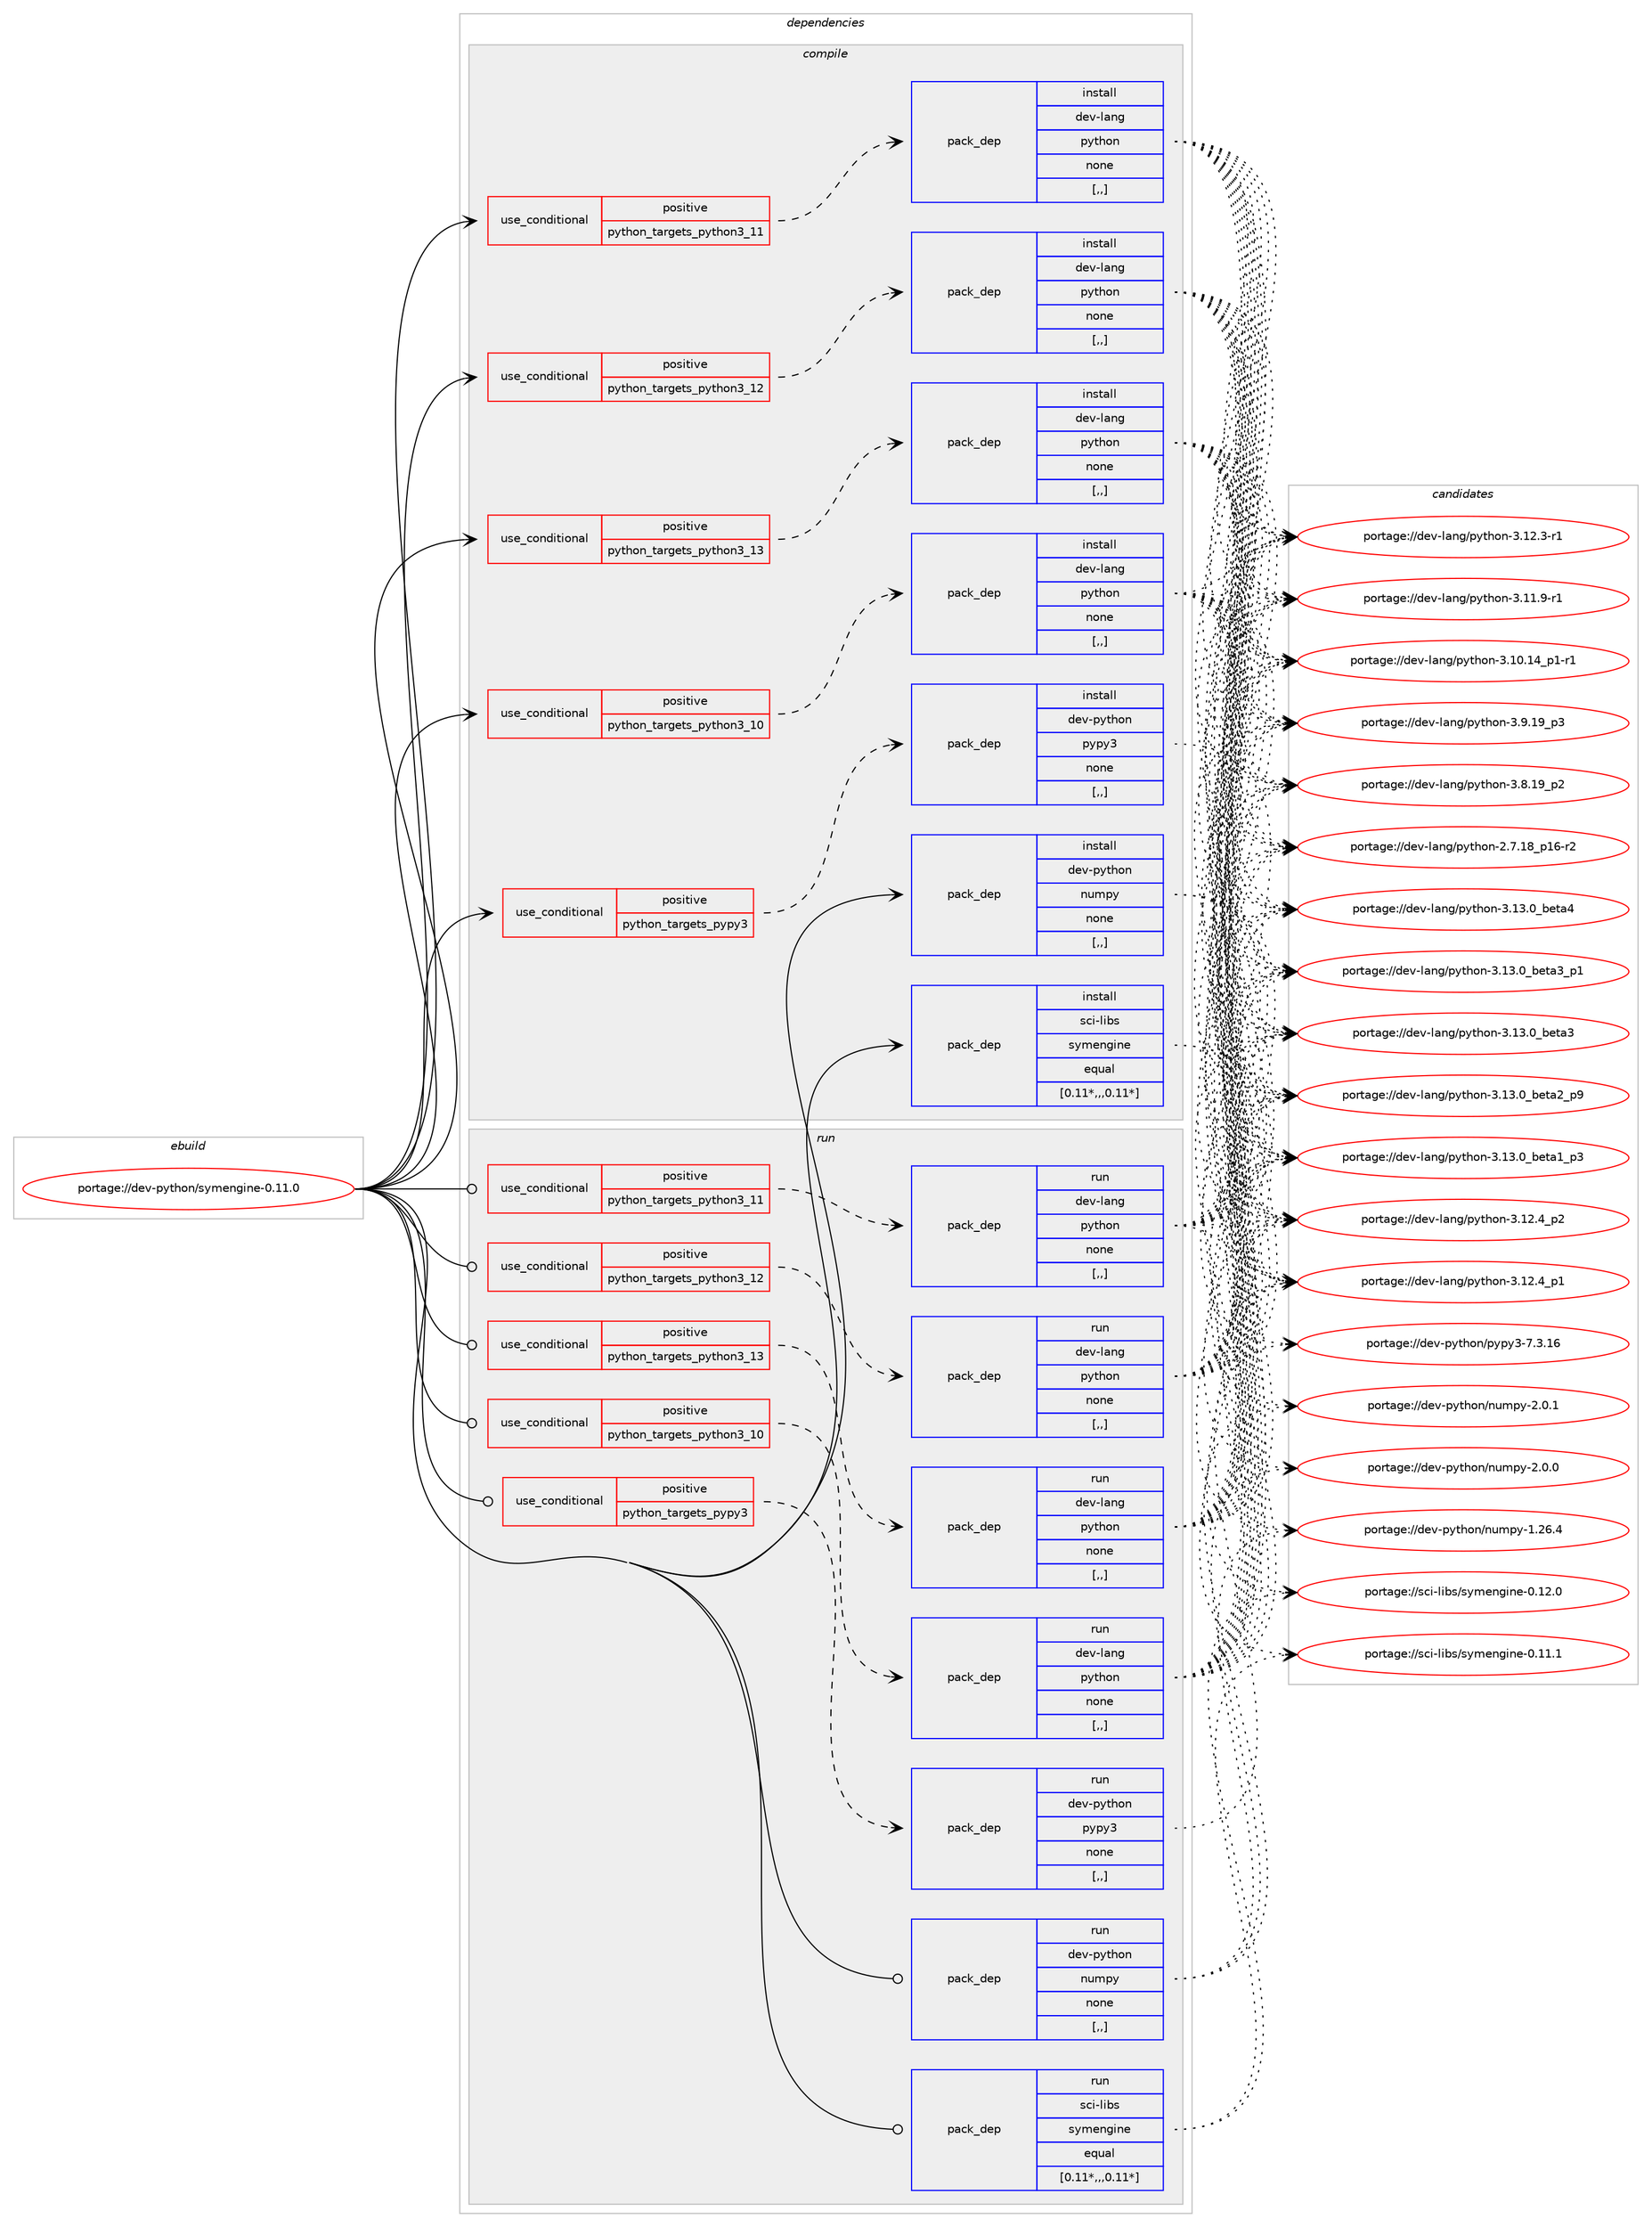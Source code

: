 digraph prolog {

# *************
# Graph options
# *************

newrank=true;
concentrate=true;
compound=true;
graph [rankdir=LR,fontname=Helvetica,fontsize=10,ranksep=1.5];#, ranksep=2.5, nodesep=0.2];
edge  [arrowhead=vee];
node  [fontname=Helvetica,fontsize=10];

# **********
# The ebuild
# **********

subgraph cluster_leftcol {
color=gray;
label=<<i>ebuild</i>>;
id [label="portage://dev-python/symengine-0.11.0", color=red, width=4, href="../dev-python/symengine-0.11.0.svg"];
}

# ****************
# The dependencies
# ****************

subgraph cluster_midcol {
color=gray;
label=<<i>dependencies</i>>;
subgraph cluster_compile {
fillcolor="#eeeeee";
style=filled;
label=<<i>compile</i>>;
subgraph cond40311 {
dependency165353 [label=<<TABLE BORDER="0" CELLBORDER="1" CELLSPACING="0" CELLPADDING="4"><TR><TD ROWSPAN="3" CELLPADDING="10">use_conditional</TD></TR><TR><TD>positive</TD></TR><TR><TD>python_targets_pypy3</TD></TR></TABLE>>, shape=none, color=red];
subgraph pack123770 {
dependency165354 [label=<<TABLE BORDER="0" CELLBORDER="1" CELLSPACING="0" CELLPADDING="4" WIDTH="220"><TR><TD ROWSPAN="6" CELLPADDING="30">pack_dep</TD></TR><TR><TD WIDTH="110">install</TD></TR><TR><TD>dev-python</TD></TR><TR><TD>pypy3</TD></TR><TR><TD>none</TD></TR><TR><TD>[,,]</TD></TR></TABLE>>, shape=none, color=blue];
}
dependency165353:e -> dependency165354:w [weight=20,style="dashed",arrowhead="vee"];
}
id:e -> dependency165353:w [weight=20,style="solid",arrowhead="vee"];
subgraph cond40312 {
dependency165355 [label=<<TABLE BORDER="0" CELLBORDER="1" CELLSPACING="0" CELLPADDING="4"><TR><TD ROWSPAN="3" CELLPADDING="10">use_conditional</TD></TR><TR><TD>positive</TD></TR><TR><TD>python_targets_python3_10</TD></TR></TABLE>>, shape=none, color=red];
subgraph pack123771 {
dependency165356 [label=<<TABLE BORDER="0" CELLBORDER="1" CELLSPACING="0" CELLPADDING="4" WIDTH="220"><TR><TD ROWSPAN="6" CELLPADDING="30">pack_dep</TD></TR><TR><TD WIDTH="110">install</TD></TR><TR><TD>dev-lang</TD></TR><TR><TD>python</TD></TR><TR><TD>none</TD></TR><TR><TD>[,,]</TD></TR></TABLE>>, shape=none, color=blue];
}
dependency165355:e -> dependency165356:w [weight=20,style="dashed",arrowhead="vee"];
}
id:e -> dependency165355:w [weight=20,style="solid",arrowhead="vee"];
subgraph cond40313 {
dependency165357 [label=<<TABLE BORDER="0" CELLBORDER="1" CELLSPACING="0" CELLPADDING="4"><TR><TD ROWSPAN="3" CELLPADDING="10">use_conditional</TD></TR><TR><TD>positive</TD></TR><TR><TD>python_targets_python3_11</TD></TR></TABLE>>, shape=none, color=red];
subgraph pack123772 {
dependency165358 [label=<<TABLE BORDER="0" CELLBORDER="1" CELLSPACING="0" CELLPADDING="4" WIDTH="220"><TR><TD ROWSPAN="6" CELLPADDING="30">pack_dep</TD></TR><TR><TD WIDTH="110">install</TD></TR><TR><TD>dev-lang</TD></TR><TR><TD>python</TD></TR><TR><TD>none</TD></TR><TR><TD>[,,]</TD></TR></TABLE>>, shape=none, color=blue];
}
dependency165357:e -> dependency165358:w [weight=20,style="dashed",arrowhead="vee"];
}
id:e -> dependency165357:w [weight=20,style="solid",arrowhead="vee"];
subgraph cond40314 {
dependency165359 [label=<<TABLE BORDER="0" CELLBORDER="1" CELLSPACING="0" CELLPADDING="4"><TR><TD ROWSPAN="3" CELLPADDING="10">use_conditional</TD></TR><TR><TD>positive</TD></TR><TR><TD>python_targets_python3_12</TD></TR></TABLE>>, shape=none, color=red];
subgraph pack123773 {
dependency165360 [label=<<TABLE BORDER="0" CELLBORDER="1" CELLSPACING="0" CELLPADDING="4" WIDTH="220"><TR><TD ROWSPAN="6" CELLPADDING="30">pack_dep</TD></TR><TR><TD WIDTH="110">install</TD></TR><TR><TD>dev-lang</TD></TR><TR><TD>python</TD></TR><TR><TD>none</TD></TR><TR><TD>[,,]</TD></TR></TABLE>>, shape=none, color=blue];
}
dependency165359:e -> dependency165360:w [weight=20,style="dashed",arrowhead="vee"];
}
id:e -> dependency165359:w [weight=20,style="solid",arrowhead="vee"];
subgraph cond40315 {
dependency165361 [label=<<TABLE BORDER="0" CELLBORDER="1" CELLSPACING="0" CELLPADDING="4"><TR><TD ROWSPAN="3" CELLPADDING="10">use_conditional</TD></TR><TR><TD>positive</TD></TR><TR><TD>python_targets_python3_13</TD></TR></TABLE>>, shape=none, color=red];
subgraph pack123774 {
dependency165362 [label=<<TABLE BORDER="0" CELLBORDER="1" CELLSPACING="0" CELLPADDING="4" WIDTH="220"><TR><TD ROWSPAN="6" CELLPADDING="30">pack_dep</TD></TR><TR><TD WIDTH="110">install</TD></TR><TR><TD>dev-lang</TD></TR><TR><TD>python</TD></TR><TR><TD>none</TD></TR><TR><TD>[,,]</TD></TR></TABLE>>, shape=none, color=blue];
}
dependency165361:e -> dependency165362:w [weight=20,style="dashed",arrowhead="vee"];
}
id:e -> dependency165361:w [weight=20,style="solid",arrowhead="vee"];
subgraph pack123775 {
dependency165363 [label=<<TABLE BORDER="0" CELLBORDER="1" CELLSPACING="0" CELLPADDING="4" WIDTH="220"><TR><TD ROWSPAN="6" CELLPADDING="30">pack_dep</TD></TR><TR><TD WIDTH="110">install</TD></TR><TR><TD>dev-python</TD></TR><TR><TD>numpy</TD></TR><TR><TD>none</TD></TR><TR><TD>[,,]</TD></TR></TABLE>>, shape=none, color=blue];
}
id:e -> dependency165363:w [weight=20,style="solid",arrowhead="vee"];
subgraph pack123776 {
dependency165364 [label=<<TABLE BORDER="0" CELLBORDER="1" CELLSPACING="0" CELLPADDING="4" WIDTH="220"><TR><TD ROWSPAN="6" CELLPADDING="30">pack_dep</TD></TR><TR><TD WIDTH="110">install</TD></TR><TR><TD>sci-libs</TD></TR><TR><TD>symengine</TD></TR><TR><TD>equal</TD></TR><TR><TD>[0.11*,,,0.11*]</TD></TR></TABLE>>, shape=none, color=blue];
}
id:e -> dependency165364:w [weight=20,style="solid",arrowhead="vee"];
}
subgraph cluster_compileandrun {
fillcolor="#eeeeee";
style=filled;
label=<<i>compile and run</i>>;
}
subgraph cluster_run {
fillcolor="#eeeeee";
style=filled;
label=<<i>run</i>>;
subgraph cond40316 {
dependency165365 [label=<<TABLE BORDER="0" CELLBORDER="1" CELLSPACING="0" CELLPADDING="4"><TR><TD ROWSPAN="3" CELLPADDING="10">use_conditional</TD></TR><TR><TD>positive</TD></TR><TR><TD>python_targets_pypy3</TD></TR></TABLE>>, shape=none, color=red];
subgraph pack123777 {
dependency165366 [label=<<TABLE BORDER="0" CELLBORDER="1" CELLSPACING="0" CELLPADDING="4" WIDTH="220"><TR><TD ROWSPAN="6" CELLPADDING="30">pack_dep</TD></TR><TR><TD WIDTH="110">run</TD></TR><TR><TD>dev-python</TD></TR><TR><TD>pypy3</TD></TR><TR><TD>none</TD></TR><TR><TD>[,,]</TD></TR></TABLE>>, shape=none, color=blue];
}
dependency165365:e -> dependency165366:w [weight=20,style="dashed",arrowhead="vee"];
}
id:e -> dependency165365:w [weight=20,style="solid",arrowhead="odot"];
subgraph cond40317 {
dependency165367 [label=<<TABLE BORDER="0" CELLBORDER="1" CELLSPACING="0" CELLPADDING="4"><TR><TD ROWSPAN="3" CELLPADDING="10">use_conditional</TD></TR><TR><TD>positive</TD></TR><TR><TD>python_targets_python3_10</TD></TR></TABLE>>, shape=none, color=red];
subgraph pack123778 {
dependency165368 [label=<<TABLE BORDER="0" CELLBORDER="1" CELLSPACING="0" CELLPADDING="4" WIDTH="220"><TR><TD ROWSPAN="6" CELLPADDING="30">pack_dep</TD></TR><TR><TD WIDTH="110">run</TD></TR><TR><TD>dev-lang</TD></TR><TR><TD>python</TD></TR><TR><TD>none</TD></TR><TR><TD>[,,]</TD></TR></TABLE>>, shape=none, color=blue];
}
dependency165367:e -> dependency165368:w [weight=20,style="dashed",arrowhead="vee"];
}
id:e -> dependency165367:w [weight=20,style="solid",arrowhead="odot"];
subgraph cond40318 {
dependency165369 [label=<<TABLE BORDER="0" CELLBORDER="1" CELLSPACING="0" CELLPADDING="4"><TR><TD ROWSPAN="3" CELLPADDING="10">use_conditional</TD></TR><TR><TD>positive</TD></TR><TR><TD>python_targets_python3_11</TD></TR></TABLE>>, shape=none, color=red];
subgraph pack123779 {
dependency165370 [label=<<TABLE BORDER="0" CELLBORDER="1" CELLSPACING="0" CELLPADDING="4" WIDTH="220"><TR><TD ROWSPAN="6" CELLPADDING="30">pack_dep</TD></TR><TR><TD WIDTH="110">run</TD></TR><TR><TD>dev-lang</TD></TR><TR><TD>python</TD></TR><TR><TD>none</TD></TR><TR><TD>[,,]</TD></TR></TABLE>>, shape=none, color=blue];
}
dependency165369:e -> dependency165370:w [weight=20,style="dashed",arrowhead="vee"];
}
id:e -> dependency165369:w [weight=20,style="solid",arrowhead="odot"];
subgraph cond40319 {
dependency165371 [label=<<TABLE BORDER="0" CELLBORDER="1" CELLSPACING="0" CELLPADDING="4"><TR><TD ROWSPAN="3" CELLPADDING="10">use_conditional</TD></TR><TR><TD>positive</TD></TR><TR><TD>python_targets_python3_12</TD></TR></TABLE>>, shape=none, color=red];
subgraph pack123780 {
dependency165372 [label=<<TABLE BORDER="0" CELLBORDER="1" CELLSPACING="0" CELLPADDING="4" WIDTH="220"><TR><TD ROWSPAN="6" CELLPADDING="30">pack_dep</TD></TR><TR><TD WIDTH="110">run</TD></TR><TR><TD>dev-lang</TD></TR><TR><TD>python</TD></TR><TR><TD>none</TD></TR><TR><TD>[,,]</TD></TR></TABLE>>, shape=none, color=blue];
}
dependency165371:e -> dependency165372:w [weight=20,style="dashed",arrowhead="vee"];
}
id:e -> dependency165371:w [weight=20,style="solid",arrowhead="odot"];
subgraph cond40320 {
dependency165373 [label=<<TABLE BORDER="0" CELLBORDER="1" CELLSPACING="0" CELLPADDING="4"><TR><TD ROWSPAN="3" CELLPADDING="10">use_conditional</TD></TR><TR><TD>positive</TD></TR><TR><TD>python_targets_python3_13</TD></TR></TABLE>>, shape=none, color=red];
subgraph pack123781 {
dependency165374 [label=<<TABLE BORDER="0" CELLBORDER="1" CELLSPACING="0" CELLPADDING="4" WIDTH="220"><TR><TD ROWSPAN="6" CELLPADDING="30">pack_dep</TD></TR><TR><TD WIDTH="110">run</TD></TR><TR><TD>dev-lang</TD></TR><TR><TD>python</TD></TR><TR><TD>none</TD></TR><TR><TD>[,,]</TD></TR></TABLE>>, shape=none, color=blue];
}
dependency165373:e -> dependency165374:w [weight=20,style="dashed",arrowhead="vee"];
}
id:e -> dependency165373:w [weight=20,style="solid",arrowhead="odot"];
subgraph pack123782 {
dependency165375 [label=<<TABLE BORDER="0" CELLBORDER="1" CELLSPACING="0" CELLPADDING="4" WIDTH="220"><TR><TD ROWSPAN="6" CELLPADDING="30">pack_dep</TD></TR><TR><TD WIDTH="110">run</TD></TR><TR><TD>dev-python</TD></TR><TR><TD>numpy</TD></TR><TR><TD>none</TD></TR><TR><TD>[,,]</TD></TR></TABLE>>, shape=none, color=blue];
}
id:e -> dependency165375:w [weight=20,style="solid",arrowhead="odot"];
subgraph pack123783 {
dependency165376 [label=<<TABLE BORDER="0" CELLBORDER="1" CELLSPACING="0" CELLPADDING="4" WIDTH="220"><TR><TD ROWSPAN="6" CELLPADDING="30">pack_dep</TD></TR><TR><TD WIDTH="110">run</TD></TR><TR><TD>sci-libs</TD></TR><TR><TD>symengine</TD></TR><TR><TD>equal</TD></TR><TR><TD>[0.11*,,,0.11*]</TD></TR></TABLE>>, shape=none, color=blue];
}
id:e -> dependency165376:w [weight=20,style="solid",arrowhead="odot"];
}
}

# **************
# The candidates
# **************

subgraph cluster_choices {
rank=same;
color=gray;
label=<<i>candidates</i>>;

subgraph choice123770 {
color=black;
nodesep=1;
choice10010111845112121116104111110471121211121215145554651464954 [label="portage://dev-python/pypy3-7.3.16", color=red, width=4,href="../dev-python/pypy3-7.3.16.svg"];
dependency165354:e -> choice10010111845112121116104111110471121211121215145554651464954:w [style=dotted,weight="100"];
}
subgraph choice123771 {
color=black;
nodesep=1;
choice1001011184510897110103471121211161041111104551464951464895981011169752 [label="portage://dev-lang/python-3.13.0_beta4", color=red, width=4,href="../dev-lang/python-3.13.0_beta4.svg"];
choice10010111845108971101034711212111610411111045514649514648959810111697519511249 [label="portage://dev-lang/python-3.13.0_beta3_p1", color=red, width=4,href="../dev-lang/python-3.13.0_beta3_p1.svg"];
choice1001011184510897110103471121211161041111104551464951464895981011169751 [label="portage://dev-lang/python-3.13.0_beta3", color=red, width=4,href="../dev-lang/python-3.13.0_beta3.svg"];
choice10010111845108971101034711212111610411111045514649514648959810111697509511257 [label="portage://dev-lang/python-3.13.0_beta2_p9", color=red, width=4,href="../dev-lang/python-3.13.0_beta2_p9.svg"];
choice10010111845108971101034711212111610411111045514649514648959810111697499511251 [label="portage://dev-lang/python-3.13.0_beta1_p3", color=red, width=4,href="../dev-lang/python-3.13.0_beta1_p3.svg"];
choice100101118451089711010347112121116104111110455146495046529511250 [label="portage://dev-lang/python-3.12.4_p2", color=red, width=4,href="../dev-lang/python-3.12.4_p2.svg"];
choice100101118451089711010347112121116104111110455146495046529511249 [label="portage://dev-lang/python-3.12.4_p1", color=red, width=4,href="../dev-lang/python-3.12.4_p1.svg"];
choice100101118451089711010347112121116104111110455146495046514511449 [label="portage://dev-lang/python-3.12.3-r1", color=red, width=4,href="../dev-lang/python-3.12.3-r1.svg"];
choice100101118451089711010347112121116104111110455146494946574511449 [label="portage://dev-lang/python-3.11.9-r1", color=red, width=4,href="../dev-lang/python-3.11.9-r1.svg"];
choice100101118451089711010347112121116104111110455146494846495295112494511449 [label="portage://dev-lang/python-3.10.14_p1-r1", color=red, width=4,href="../dev-lang/python-3.10.14_p1-r1.svg"];
choice100101118451089711010347112121116104111110455146574649579511251 [label="portage://dev-lang/python-3.9.19_p3", color=red, width=4,href="../dev-lang/python-3.9.19_p3.svg"];
choice100101118451089711010347112121116104111110455146564649579511250 [label="portage://dev-lang/python-3.8.19_p2", color=red, width=4,href="../dev-lang/python-3.8.19_p2.svg"];
choice100101118451089711010347112121116104111110455046554649569511249544511450 [label="portage://dev-lang/python-2.7.18_p16-r2", color=red, width=4,href="../dev-lang/python-2.7.18_p16-r2.svg"];
dependency165356:e -> choice1001011184510897110103471121211161041111104551464951464895981011169752:w [style=dotted,weight="100"];
dependency165356:e -> choice10010111845108971101034711212111610411111045514649514648959810111697519511249:w [style=dotted,weight="100"];
dependency165356:e -> choice1001011184510897110103471121211161041111104551464951464895981011169751:w [style=dotted,weight="100"];
dependency165356:e -> choice10010111845108971101034711212111610411111045514649514648959810111697509511257:w [style=dotted,weight="100"];
dependency165356:e -> choice10010111845108971101034711212111610411111045514649514648959810111697499511251:w [style=dotted,weight="100"];
dependency165356:e -> choice100101118451089711010347112121116104111110455146495046529511250:w [style=dotted,weight="100"];
dependency165356:e -> choice100101118451089711010347112121116104111110455146495046529511249:w [style=dotted,weight="100"];
dependency165356:e -> choice100101118451089711010347112121116104111110455146495046514511449:w [style=dotted,weight="100"];
dependency165356:e -> choice100101118451089711010347112121116104111110455146494946574511449:w [style=dotted,weight="100"];
dependency165356:e -> choice100101118451089711010347112121116104111110455146494846495295112494511449:w [style=dotted,weight="100"];
dependency165356:e -> choice100101118451089711010347112121116104111110455146574649579511251:w [style=dotted,weight="100"];
dependency165356:e -> choice100101118451089711010347112121116104111110455146564649579511250:w [style=dotted,weight="100"];
dependency165356:e -> choice100101118451089711010347112121116104111110455046554649569511249544511450:w [style=dotted,weight="100"];
}
subgraph choice123772 {
color=black;
nodesep=1;
choice1001011184510897110103471121211161041111104551464951464895981011169752 [label="portage://dev-lang/python-3.13.0_beta4", color=red, width=4,href="../dev-lang/python-3.13.0_beta4.svg"];
choice10010111845108971101034711212111610411111045514649514648959810111697519511249 [label="portage://dev-lang/python-3.13.0_beta3_p1", color=red, width=4,href="../dev-lang/python-3.13.0_beta3_p1.svg"];
choice1001011184510897110103471121211161041111104551464951464895981011169751 [label="portage://dev-lang/python-3.13.0_beta3", color=red, width=4,href="../dev-lang/python-3.13.0_beta3.svg"];
choice10010111845108971101034711212111610411111045514649514648959810111697509511257 [label="portage://dev-lang/python-3.13.0_beta2_p9", color=red, width=4,href="../dev-lang/python-3.13.0_beta2_p9.svg"];
choice10010111845108971101034711212111610411111045514649514648959810111697499511251 [label="portage://dev-lang/python-3.13.0_beta1_p3", color=red, width=4,href="../dev-lang/python-3.13.0_beta1_p3.svg"];
choice100101118451089711010347112121116104111110455146495046529511250 [label="portage://dev-lang/python-3.12.4_p2", color=red, width=4,href="../dev-lang/python-3.12.4_p2.svg"];
choice100101118451089711010347112121116104111110455146495046529511249 [label="portage://dev-lang/python-3.12.4_p1", color=red, width=4,href="../dev-lang/python-3.12.4_p1.svg"];
choice100101118451089711010347112121116104111110455146495046514511449 [label="portage://dev-lang/python-3.12.3-r1", color=red, width=4,href="../dev-lang/python-3.12.3-r1.svg"];
choice100101118451089711010347112121116104111110455146494946574511449 [label="portage://dev-lang/python-3.11.9-r1", color=red, width=4,href="../dev-lang/python-3.11.9-r1.svg"];
choice100101118451089711010347112121116104111110455146494846495295112494511449 [label="portage://dev-lang/python-3.10.14_p1-r1", color=red, width=4,href="../dev-lang/python-3.10.14_p1-r1.svg"];
choice100101118451089711010347112121116104111110455146574649579511251 [label="portage://dev-lang/python-3.9.19_p3", color=red, width=4,href="../dev-lang/python-3.9.19_p3.svg"];
choice100101118451089711010347112121116104111110455146564649579511250 [label="portage://dev-lang/python-3.8.19_p2", color=red, width=4,href="../dev-lang/python-3.8.19_p2.svg"];
choice100101118451089711010347112121116104111110455046554649569511249544511450 [label="portage://dev-lang/python-2.7.18_p16-r2", color=red, width=4,href="../dev-lang/python-2.7.18_p16-r2.svg"];
dependency165358:e -> choice1001011184510897110103471121211161041111104551464951464895981011169752:w [style=dotted,weight="100"];
dependency165358:e -> choice10010111845108971101034711212111610411111045514649514648959810111697519511249:w [style=dotted,weight="100"];
dependency165358:e -> choice1001011184510897110103471121211161041111104551464951464895981011169751:w [style=dotted,weight="100"];
dependency165358:e -> choice10010111845108971101034711212111610411111045514649514648959810111697509511257:w [style=dotted,weight="100"];
dependency165358:e -> choice10010111845108971101034711212111610411111045514649514648959810111697499511251:w [style=dotted,weight="100"];
dependency165358:e -> choice100101118451089711010347112121116104111110455146495046529511250:w [style=dotted,weight="100"];
dependency165358:e -> choice100101118451089711010347112121116104111110455146495046529511249:w [style=dotted,weight="100"];
dependency165358:e -> choice100101118451089711010347112121116104111110455146495046514511449:w [style=dotted,weight="100"];
dependency165358:e -> choice100101118451089711010347112121116104111110455146494946574511449:w [style=dotted,weight="100"];
dependency165358:e -> choice100101118451089711010347112121116104111110455146494846495295112494511449:w [style=dotted,weight="100"];
dependency165358:e -> choice100101118451089711010347112121116104111110455146574649579511251:w [style=dotted,weight="100"];
dependency165358:e -> choice100101118451089711010347112121116104111110455146564649579511250:w [style=dotted,weight="100"];
dependency165358:e -> choice100101118451089711010347112121116104111110455046554649569511249544511450:w [style=dotted,weight="100"];
}
subgraph choice123773 {
color=black;
nodesep=1;
choice1001011184510897110103471121211161041111104551464951464895981011169752 [label="portage://dev-lang/python-3.13.0_beta4", color=red, width=4,href="../dev-lang/python-3.13.0_beta4.svg"];
choice10010111845108971101034711212111610411111045514649514648959810111697519511249 [label="portage://dev-lang/python-3.13.0_beta3_p1", color=red, width=4,href="../dev-lang/python-3.13.0_beta3_p1.svg"];
choice1001011184510897110103471121211161041111104551464951464895981011169751 [label="portage://dev-lang/python-3.13.0_beta3", color=red, width=4,href="../dev-lang/python-3.13.0_beta3.svg"];
choice10010111845108971101034711212111610411111045514649514648959810111697509511257 [label="portage://dev-lang/python-3.13.0_beta2_p9", color=red, width=4,href="../dev-lang/python-3.13.0_beta2_p9.svg"];
choice10010111845108971101034711212111610411111045514649514648959810111697499511251 [label="portage://dev-lang/python-3.13.0_beta1_p3", color=red, width=4,href="../dev-lang/python-3.13.0_beta1_p3.svg"];
choice100101118451089711010347112121116104111110455146495046529511250 [label="portage://dev-lang/python-3.12.4_p2", color=red, width=4,href="../dev-lang/python-3.12.4_p2.svg"];
choice100101118451089711010347112121116104111110455146495046529511249 [label="portage://dev-lang/python-3.12.4_p1", color=red, width=4,href="../dev-lang/python-3.12.4_p1.svg"];
choice100101118451089711010347112121116104111110455146495046514511449 [label="portage://dev-lang/python-3.12.3-r1", color=red, width=4,href="../dev-lang/python-3.12.3-r1.svg"];
choice100101118451089711010347112121116104111110455146494946574511449 [label="portage://dev-lang/python-3.11.9-r1", color=red, width=4,href="../dev-lang/python-3.11.9-r1.svg"];
choice100101118451089711010347112121116104111110455146494846495295112494511449 [label="portage://dev-lang/python-3.10.14_p1-r1", color=red, width=4,href="../dev-lang/python-3.10.14_p1-r1.svg"];
choice100101118451089711010347112121116104111110455146574649579511251 [label="portage://dev-lang/python-3.9.19_p3", color=red, width=4,href="../dev-lang/python-3.9.19_p3.svg"];
choice100101118451089711010347112121116104111110455146564649579511250 [label="portage://dev-lang/python-3.8.19_p2", color=red, width=4,href="../dev-lang/python-3.8.19_p2.svg"];
choice100101118451089711010347112121116104111110455046554649569511249544511450 [label="portage://dev-lang/python-2.7.18_p16-r2", color=red, width=4,href="../dev-lang/python-2.7.18_p16-r2.svg"];
dependency165360:e -> choice1001011184510897110103471121211161041111104551464951464895981011169752:w [style=dotted,weight="100"];
dependency165360:e -> choice10010111845108971101034711212111610411111045514649514648959810111697519511249:w [style=dotted,weight="100"];
dependency165360:e -> choice1001011184510897110103471121211161041111104551464951464895981011169751:w [style=dotted,weight="100"];
dependency165360:e -> choice10010111845108971101034711212111610411111045514649514648959810111697509511257:w [style=dotted,weight="100"];
dependency165360:e -> choice10010111845108971101034711212111610411111045514649514648959810111697499511251:w [style=dotted,weight="100"];
dependency165360:e -> choice100101118451089711010347112121116104111110455146495046529511250:w [style=dotted,weight="100"];
dependency165360:e -> choice100101118451089711010347112121116104111110455146495046529511249:w [style=dotted,weight="100"];
dependency165360:e -> choice100101118451089711010347112121116104111110455146495046514511449:w [style=dotted,weight="100"];
dependency165360:e -> choice100101118451089711010347112121116104111110455146494946574511449:w [style=dotted,weight="100"];
dependency165360:e -> choice100101118451089711010347112121116104111110455146494846495295112494511449:w [style=dotted,weight="100"];
dependency165360:e -> choice100101118451089711010347112121116104111110455146574649579511251:w [style=dotted,weight="100"];
dependency165360:e -> choice100101118451089711010347112121116104111110455146564649579511250:w [style=dotted,weight="100"];
dependency165360:e -> choice100101118451089711010347112121116104111110455046554649569511249544511450:w [style=dotted,weight="100"];
}
subgraph choice123774 {
color=black;
nodesep=1;
choice1001011184510897110103471121211161041111104551464951464895981011169752 [label="portage://dev-lang/python-3.13.0_beta4", color=red, width=4,href="../dev-lang/python-3.13.0_beta4.svg"];
choice10010111845108971101034711212111610411111045514649514648959810111697519511249 [label="portage://dev-lang/python-3.13.0_beta3_p1", color=red, width=4,href="../dev-lang/python-3.13.0_beta3_p1.svg"];
choice1001011184510897110103471121211161041111104551464951464895981011169751 [label="portage://dev-lang/python-3.13.0_beta3", color=red, width=4,href="../dev-lang/python-3.13.0_beta3.svg"];
choice10010111845108971101034711212111610411111045514649514648959810111697509511257 [label="portage://dev-lang/python-3.13.0_beta2_p9", color=red, width=4,href="../dev-lang/python-3.13.0_beta2_p9.svg"];
choice10010111845108971101034711212111610411111045514649514648959810111697499511251 [label="portage://dev-lang/python-3.13.0_beta1_p3", color=red, width=4,href="../dev-lang/python-3.13.0_beta1_p3.svg"];
choice100101118451089711010347112121116104111110455146495046529511250 [label="portage://dev-lang/python-3.12.4_p2", color=red, width=4,href="../dev-lang/python-3.12.4_p2.svg"];
choice100101118451089711010347112121116104111110455146495046529511249 [label="portage://dev-lang/python-3.12.4_p1", color=red, width=4,href="../dev-lang/python-3.12.4_p1.svg"];
choice100101118451089711010347112121116104111110455146495046514511449 [label="portage://dev-lang/python-3.12.3-r1", color=red, width=4,href="../dev-lang/python-3.12.3-r1.svg"];
choice100101118451089711010347112121116104111110455146494946574511449 [label="portage://dev-lang/python-3.11.9-r1", color=red, width=4,href="../dev-lang/python-3.11.9-r1.svg"];
choice100101118451089711010347112121116104111110455146494846495295112494511449 [label="portage://dev-lang/python-3.10.14_p1-r1", color=red, width=4,href="../dev-lang/python-3.10.14_p1-r1.svg"];
choice100101118451089711010347112121116104111110455146574649579511251 [label="portage://dev-lang/python-3.9.19_p3", color=red, width=4,href="../dev-lang/python-3.9.19_p3.svg"];
choice100101118451089711010347112121116104111110455146564649579511250 [label="portage://dev-lang/python-3.8.19_p2", color=red, width=4,href="../dev-lang/python-3.8.19_p2.svg"];
choice100101118451089711010347112121116104111110455046554649569511249544511450 [label="portage://dev-lang/python-2.7.18_p16-r2", color=red, width=4,href="../dev-lang/python-2.7.18_p16-r2.svg"];
dependency165362:e -> choice1001011184510897110103471121211161041111104551464951464895981011169752:w [style=dotted,weight="100"];
dependency165362:e -> choice10010111845108971101034711212111610411111045514649514648959810111697519511249:w [style=dotted,weight="100"];
dependency165362:e -> choice1001011184510897110103471121211161041111104551464951464895981011169751:w [style=dotted,weight="100"];
dependency165362:e -> choice10010111845108971101034711212111610411111045514649514648959810111697509511257:w [style=dotted,weight="100"];
dependency165362:e -> choice10010111845108971101034711212111610411111045514649514648959810111697499511251:w [style=dotted,weight="100"];
dependency165362:e -> choice100101118451089711010347112121116104111110455146495046529511250:w [style=dotted,weight="100"];
dependency165362:e -> choice100101118451089711010347112121116104111110455146495046529511249:w [style=dotted,weight="100"];
dependency165362:e -> choice100101118451089711010347112121116104111110455146495046514511449:w [style=dotted,weight="100"];
dependency165362:e -> choice100101118451089711010347112121116104111110455146494946574511449:w [style=dotted,weight="100"];
dependency165362:e -> choice100101118451089711010347112121116104111110455146494846495295112494511449:w [style=dotted,weight="100"];
dependency165362:e -> choice100101118451089711010347112121116104111110455146574649579511251:w [style=dotted,weight="100"];
dependency165362:e -> choice100101118451089711010347112121116104111110455146564649579511250:w [style=dotted,weight="100"];
dependency165362:e -> choice100101118451089711010347112121116104111110455046554649569511249544511450:w [style=dotted,weight="100"];
}
subgraph choice123775 {
color=black;
nodesep=1;
choice1001011184511212111610411111047110117109112121455046484649 [label="portage://dev-python/numpy-2.0.1", color=red, width=4,href="../dev-python/numpy-2.0.1.svg"];
choice1001011184511212111610411111047110117109112121455046484648 [label="portage://dev-python/numpy-2.0.0", color=red, width=4,href="../dev-python/numpy-2.0.0.svg"];
choice100101118451121211161041111104711011710911212145494650544652 [label="portage://dev-python/numpy-1.26.4", color=red, width=4,href="../dev-python/numpy-1.26.4.svg"];
dependency165363:e -> choice1001011184511212111610411111047110117109112121455046484649:w [style=dotted,weight="100"];
dependency165363:e -> choice1001011184511212111610411111047110117109112121455046484648:w [style=dotted,weight="100"];
dependency165363:e -> choice100101118451121211161041111104711011710911212145494650544652:w [style=dotted,weight="100"];
}
subgraph choice123776 {
color=black;
nodesep=1;
choice1159910545108105981154711512110910111010310511010145484649504648 [label="portage://sci-libs/symengine-0.12.0", color=red, width=4,href="../sci-libs/symengine-0.12.0.svg"];
choice1159910545108105981154711512110910111010310511010145484649494649 [label="portage://sci-libs/symengine-0.11.1", color=red, width=4,href="../sci-libs/symengine-0.11.1.svg"];
dependency165364:e -> choice1159910545108105981154711512110910111010310511010145484649504648:w [style=dotted,weight="100"];
dependency165364:e -> choice1159910545108105981154711512110910111010310511010145484649494649:w [style=dotted,weight="100"];
}
subgraph choice123777 {
color=black;
nodesep=1;
choice10010111845112121116104111110471121211121215145554651464954 [label="portage://dev-python/pypy3-7.3.16", color=red, width=4,href="../dev-python/pypy3-7.3.16.svg"];
dependency165366:e -> choice10010111845112121116104111110471121211121215145554651464954:w [style=dotted,weight="100"];
}
subgraph choice123778 {
color=black;
nodesep=1;
choice1001011184510897110103471121211161041111104551464951464895981011169752 [label="portage://dev-lang/python-3.13.0_beta4", color=red, width=4,href="../dev-lang/python-3.13.0_beta4.svg"];
choice10010111845108971101034711212111610411111045514649514648959810111697519511249 [label="portage://dev-lang/python-3.13.0_beta3_p1", color=red, width=4,href="../dev-lang/python-3.13.0_beta3_p1.svg"];
choice1001011184510897110103471121211161041111104551464951464895981011169751 [label="portage://dev-lang/python-3.13.0_beta3", color=red, width=4,href="../dev-lang/python-3.13.0_beta3.svg"];
choice10010111845108971101034711212111610411111045514649514648959810111697509511257 [label="portage://dev-lang/python-3.13.0_beta2_p9", color=red, width=4,href="../dev-lang/python-3.13.0_beta2_p9.svg"];
choice10010111845108971101034711212111610411111045514649514648959810111697499511251 [label="portage://dev-lang/python-3.13.0_beta1_p3", color=red, width=4,href="../dev-lang/python-3.13.0_beta1_p3.svg"];
choice100101118451089711010347112121116104111110455146495046529511250 [label="portage://dev-lang/python-3.12.4_p2", color=red, width=4,href="../dev-lang/python-3.12.4_p2.svg"];
choice100101118451089711010347112121116104111110455146495046529511249 [label="portage://dev-lang/python-3.12.4_p1", color=red, width=4,href="../dev-lang/python-3.12.4_p1.svg"];
choice100101118451089711010347112121116104111110455146495046514511449 [label="portage://dev-lang/python-3.12.3-r1", color=red, width=4,href="../dev-lang/python-3.12.3-r1.svg"];
choice100101118451089711010347112121116104111110455146494946574511449 [label="portage://dev-lang/python-3.11.9-r1", color=red, width=4,href="../dev-lang/python-3.11.9-r1.svg"];
choice100101118451089711010347112121116104111110455146494846495295112494511449 [label="portage://dev-lang/python-3.10.14_p1-r1", color=red, width=4,href="../dev-lang/python-3.10.14_p1-r1.svg"];
choice100101118451089711010347112121116104111110455146574649579511251 [label="portage://dev-lang/python-3.9.19_p3", color=red, width=4,href="../dev-lang/python-3.9.19_p3.svg"];
choice100101118451089711010347112121116104111110455146564649579511250 [label="portage://dev-lang/python-3.8.19_p2", color=red, width=4,href="../dev-lang/python-3.8.19_p2.svg"];
choice100101118451089711010347112121116104111110455046554649569511249544511450 [label="portage://dev-lang/python-2.7.18_p16-r2", color=red, width=4,href="../dev-lang/python-2.7.18_p16-r2.svg"];
dependency165368:e -> choice1001011184510897110103471121211161041111104551464951464895981011169752:w [style=dotted,weight="100"];
dependency165368:e -> choice10010111845108971101034711212111610411111045514649514648959810111697519511249:w [style=dotted,weight="100"];
dependency165368:e -> choice1001011184510897110103471121211161041111104551464951464895981011169751:w [style=dotted,weight="100"];
dependency165368:e -> choice10010111845108971101034711212111610411111045514649514648959810111697509511257:w [style=dotted,weight="100"];
dependency165368:e -> choice10010111845108971101034711212111610411111045514649514648959810111697499511251:w [style=dotted,weight="100"];
dependency165368:e -> choice100101118451089711010347112121116104111110455146495046529511250:w [style=dotted,weight="100"];
dependency165368:e -> choice100101118451089711010347112121116104111110455146495046529511249:w [style=dotted,weight="100"];
dependency165368:e -> choice100101118451089711010347112121116104111110455146495046514511449:w [style=dotted,weight="100"];
dependency165368:e -> choice100101118451089711010347112121116104111110455146494946574511449:w [style=dotted,weight="100"];
dependency165368:e -> choice100101118451089711010347112121116104111110455146494846495295112494511449:w [style=dotted,weight="100"];
dependency165368:e -> choice100101118451089711010347112121116104111110455146574649579511251:w [style=dotted,weight="100"];
dependency165368:e -> choice100101118451089711010347112121116104111110455146564649579511250:w [style=dotted,weight="100"];
dependency165368:e -> choice100101118451089711010347112121116104111110455046554649569511249544511450:w [style=dotted,weight="100"];
}
subgraph choice123779 {
color=black;
nodesep=1;
choice1001011184510897110103471121211161041111104551464951464895981011169752 [label="portage://dev-lang/python-3.13.0_beta4", color=red, width=4,href="../dev-lang/python-3.13.0_beta4.svg"];
choice10010111845108971101034711212111610411111045514649514648959810111697519511249 [label="portage://dev-lang/python-3.13.0_beta3_p1", color=red, width=4,href="../dev-lang/python-3.13.0_beta3_p1.svg"];
choice1001011184510897110103471121211161041111104551464951464895981011169751 [label="portage://dev-lang/python-3.13.0_beta3", color=red, width=4,href="../dev-lang/python-3.13.0_beta3.svg"];
choice10010111845108971101034711212111610411111045514649514648959810111697509511257 [label="portage://dev-lang/python-3.13.0_beta2_p9", color=red, width=4,href="../dev-lang/python-3.13.0_beta2_p9.svg"];
choice10010111845108971101034711212111610411111045514649514648959810111697499511251 [label="portage://dev-lang/python-3.13.0_beta1_p3", color=red, width=4,href="../dev-lang/python-3.13.0_beta1_p3.svg"];
choice100101118451089711010347112121116104111110455146495046529511250 [label="portage://dev-lang/python-3.12.4_p2", color=red, width=4,href="../dev-lang/python-3.12.4_p2.svg"];
choice100101118451089711010347112121116104111110455146495046529511249 [label="portage://dev-lang/python-3.12.4_p1", color=red, width=4,href="../dev-lang/python-3.12.4_p1.svg"];
choice100101118451089711010347112121116104111110455146495046514511449 [label="portage://dev-lang/python-3.12.3-r1", color=red, width=4,href="../dev-lang/python-3.12.3-r1.svg"];
choice100101118451089711010347112121116104111110455146494946574511449 [label="portage://dev-lang/python-3.11.9-r1", color=red, width=4,href="../dev-lang/python-3.11.9-r1.svg"];
choice100101118451089711010347112121116104111110455146494846495295112494511449 [label="portage://dev-lang/python-3.10.14_p1-r1", color=red, width=4,href="../dev-lang/python-3.10.14_p1-r1.svg"];
choice100101118451089711010347112121116104111110455146574649579511251 [label="portage://dev-lang/python-3.9.19_p3", color=red, width=4,href="../dev-lang/python-3.9.19_p3.svg"];
choice100101118451089711010347112121116104111110455146564649579511250 [label="portage://dev-lang/python-3.8.19_p2", color=red, width=4,href="../dev-lang/python-3.8.19_p2.svg"];
choice100101118451089711010347112121116104111110455046554649569511249544511450 [label="portage://dev-lang/python-2.7.18_p16-r2", color=red, width=4,href="../dev-lang/python-2.7.18_p16-r2.svg"];
dependency165370:e -> choice1001011184510897110103471121211161041111104551464951464895981011169752:w [style=dotted,weight="100"];
dependency165370:e -> choice10010111845108971101034711212111610411111045514649514648959810111697519511249:w [style=dotted,weight="100"];
dependency165370:e -> choice1001011184510897110103471121211161041111104551464951464895981011169751:w [style=dotted,weight="100"];
dependency165370:e -> choice10010111845108971101034711212111610411111045514649514648959810111697509511257:w [style=dotted,weight="100"];
dependency165370:e -> choice10010111845108971101034711212111610411111045514649514648959810111697499511251:w [style=dotted,weight="100"];
dependency165370:e -> choice100101118451089711010347112121116104111110455146495046529511250:w [style=dotted,weight="100"];
dependency165370:e -> choice100101118451089711010347112121116104111110455146495046529511249:w [style=dotted,weight="100"];
dependency165370:e -> choice100101118451089711010347112121116104111110455146495046514511449:w [style=dotted,weight="100"];
dependency165370:e -> choice100101118451089711010347112121116104111110455146494946574511449:w [style=dotted,weight="100"];
dependency165370:e -> choice100101118451089711010347112121116104111110455146494846495295112494511449:w [style=dotted,weight="100"];
dependency165370:e -> choice100101118451089711010347112121116104111110455146574649579511251:w [style=dotted,weight="100"];
dependency165370:e -> choice100101118451089711010347112121116104111110455146564649579511250:w [style=dotted,weight="100"];
dependency165370:e -> choice100101118451089711010347112121116104111110455046554649569511249544511450:w [style=dotted,weight="100"];
}
subgraph choice123780 {
color=black;
nodesep=1;
choice1001011184510897110103471121211161041111104551464951464895981011169752 [label="portage://dev-lang/python-3.13.0_beta4", color=red, width=4,href="../dev-lang/python-3.13.0_beta4.svg"];
choice10010111845108971101034711212111610411111045514649514648959810111697519511249 [label="portage://dev-lang/python-3.13.0_beta3_p1", color=red, width=4,href="../dev-lang/python-3.13.0_beta3_p1.svg"];
choice1001011184510897110103471121211161041111104551464951464895981011169751 [label="portage://dev-lang/python-3.13.0_beta3", color=red, width=4,href="../dev-lang/python-3.13.0_beta3.svg"];
choice10010111845108971101034711212111610411111045514649514648959810111697509511257 [label="portage://dev-lang/python-3.13.0_beta2_p9", color=red, width=4,href="../dev-lang/python-3.13.0_beta2_p9.svg"];
choice10010111845108971101034711212111610411111045514649514648959810111697499511251 [label="portage://dev-lang/python-3.13.0_beta1_p3", color=red, width=4,href="../dev-lang/python-3.13.0_beta1_p3.svg"];
choice100101118451089711010347112121116104111110455146495046529511250 [label="portage://dev-lang/python-3.12.4_p2", color=red, width=4,href="../dev-lang/python-3.12.4_p2.svg"];
choice100101118451089711010347112121116104111110455146495046529511249 [label="portage://dev-lang/python-3.12.4_p1", color=red, width=4,href="../dev-lang/python-3.12.4_p1.svg"];
choice100101118451089711010347112121116104111110455146495046514511449 [label="portage://dev-lang/python-3.12.3-r1", color=red, width=4,href="../dev-lang/python-3.12.3-r1.svg"];
choice100101118451089711010347112121116104111110455146494946574511449 [label="portage://dev-lang/python-3.11.9-r1", color=red, width=4,href="../dev-lang/python-3.11.9-r1.svg"];
choice100101118451089711010347112121116104111110455146494846495295112494511449 [label="portage://dev-lang/python-3.10.14_p1-r1", color=red, width=4,href="../dev-lang/python-3.10.14_p1-r1.svg"];
choice100101118451089711010347112121116104111110455146574649579511251 [label="portage://dev-lang/python-3.9.19_p3", color=red, width=4,href="../dev-lang/python-3.9.19_p3.svg"];
choice100101118451089711010347112121116104111110455146564649579511250 [label="portage://dev-lang/python-3.8.19_p2", color=red, width=4,href="../dev-lang/python-3.8.19_p2.svg"];
choice100101118451089711010347112121116104111110455046554649569511249544511450 [label="portage://dev-lang/python-2.7.18_p16-r2", color=red, width=4,href="../dev-lang/python-2.7.18_p16-r2.svg"];
dependency165372:e -> choice1001011184510897110103471121211161041111104551464951464895981011169752:w [style=dotted,weight="100"];
dependency165372:e -> choice10010111845108971101034711212111610411111045514649514648959810111697519511249:w [style=dotted,weight="100"];
dependency165372:e -> choice1001011184510897110103471121211161041111104551464951464895981011169751:w [style=dotted,weight="100"];
dependency165372:e -> choice10010111845108971101034711212111610411111045514649514648959810111697509511257:w [style=dotted,weight="100"];
dependency165372:e -> choice10010111845108971101034711212111610411111045514649514648959810111697499511251:w [style=dotted,weight="100"];
dependency165372:e -> choice100101118451089711010347112121116104111110455146495046529511250:w [style=dotted,weight="100"];
dependency165372:e -> choice100101118451089711010347112121116104111110455146495046529511249:w [style=dotted,weight="100"];
dependency165372:e -> choice100101118451089711010347112121116104111110455146495046514511449:w [style=dotted,weight="100"];
dependency165372:e -> choice100101118451089711010347112121116104111110455146494946574511449:w [style=dotted,weight="100"];
dependency165372:e -> choice100101118451089711010347112121116104111110455146494846495295112494511449:w [style=dotted,weight="100"];
dependency165372:e -> choice100101118451089711010347112121116104111110455146574649579511251:w [style=dotted,weight="100"];
dependency165372:e -> choice100101118451089711010347112121116104111110455146564649579511250:w [style=dotted,weight="100"];
dependency165372:e -> choice100101118451089711010347112121116104111110455046554649569511249544511450:w [style=dotted,weight="100"];
}
subgraph choice123781 {
color=black;
nodesep=1;
choice1001011184510897110103471121211161041111104551464951464895981011169752 [label="portage://dev-lang/python-3.13.0_beta4", color=red, width=4,href="../dev-lang/python-3.13.0_beta4.svg"];
choice10010111845108971101034711212111610411111045514649514648959810111697519511249 [label="portage://dev-lang/python-3.13.0_beta3_p1", color=red, width=4,href="../dev-lang/python-3.13.0_beta3_p1.svg"];
choice1001011184510897110103471121211161041111104551464951464895981011169751 [label="portage://dev-lang/python-3.13.0_beta3", color=red, width=4,href="../dev-lang/python-3.13.0_beta3.svg"];
choice10010111845108971101034711212111610411111045514649514648959810111697509511257 [label="portage://dev-lang/python-3.13.0_beta2_p9", color=red, width=4,href="../dev-lang/python-3.13.0_beta2_p9.svg"];
choice10010111845108971101034711212111610411111045514649514648959810111697499511251 [label="portage://dev-lang/python-3.13.0_beta1_p3", color=red, width=4,href="../dev-lang/python-3.13.0_beta1_p3.svg"];
choice100101118451089711010347112121116104111110455146495046529511250 [label="portage://dev-lang/python-3.12.4_p2", color=red, width=4,href="../dev-lang/python-3.12.4_p2.svg"];
choice100101118451089711010347112121116104111110455146495046529511249 [label="portage://dev-lang/python-3.12.4_p1", color=red, width=4,href="../dev-lang/python-3.12.4_p1.svg"];
choice100101118451089711010347112121116104111110455146495046514511449 [label="portage://dev-lang/python-3.12.3-r1", color=red, width=4,href="../dev-lang/python-3.12.3-r1.svg"];
choice100101118451089711010347112121116104111110455146494946574511449 [label="portage://dev-lang/python-3.11.9-r1", color=red, width=4,href="../dev-lang/python-3.11.9-r1.svg"];
choice100101118451089711010347112121116104111110455146494846495295112494511449 [label="portage://dev-lang/python-3.10.14_p1-r1", color=red, width=4,href="../dev-lang/python-3.10.14_p1-r1.svg"];
choice100101118451089711010347112121116104111110455146574649579511251 [label="portage://dev-lang/python-3.9.19_p3", color=red, width=4,href="../dev-lang/python-3.9.19_p3.svg"];
choice100101118451089711010347112121116104111110455146564649579511250 [label="portage://dev-lang/python-3.8.19_p2", color=red, width=4,href="../dev-lang/python-3.8.19_p2.svg"];
choice100101118451089711010347112121116104111110455046554649569511249544511450 [label="portage://dev-lang/python-2.7.18_p16-r2", color=red, width=4,href="../dev-lang/python-2.7.18_p16-r2.svg"];
dependency165374:e -> choice1001011184510897110103471121211161041111104551464951464895981011169752:w [style=dotted,weight="100"];
dependency165374:e -> choice10010111845108971101034711212111610411111045514649514648959810111697519511249:w [style=dotted,weight="100"];
dependency165374:e -> choice1001011184510897110103471121211161041111104551464951464895981011169751:w [style=dotted,weight="100"];
dependency165374:e -> choice10010111845108971101034711212111610411111045514649514648959810111697509511257:w [style=dotted,weight="100"];
dependency165374:e -> choice10010111845108971101034711212111610411111045514649514648959810111697499511251:w [style=dotted,weight="100"];
dependency165374:e -> choice100101118451089711010347112121116104111110455146495046529511250:w [style=dotted,weight="100"];
dependency165374:e -> choice100101118451089711010347112121116104111110455146495046529511249:w [style=dotted,weight="100"];
dependency165374:e -> choice100101118451089711010347112121116104111110455146495046514511449:w [style=dotted,weight="100"];
dependency165374:e -> choice100101118451089711010347112121116104111110455146494946574511449:w [style=dotted,weight="100"];
dependency165374:e -> choice100101118451089711010347112121116104111110455146494846495295112494511449:w [style=dotted,weight="100"];
dependency165374:e -> choice100101118451089711010347112121116104111110455146574649579511251:w [style=dotted,weight="100"];
dependency165374:e -> choice100101118451089711010347112121116104111110455146564649579511250:w [style=dotted,weight="100"];
dependency165374:e -> choice100101118451089711010347112121116104111110455046554649569511249544511450:w [style=dotted,weight="100"];
}
subgraph choice123782 {
color=black;
nodesep=1;
choice1001011184511212111610411111047110117109112121455046484649 [label="portage://dev-python/numpy-2.0.1", color=red, width=4,href="../dev-python/numpy-2.0.1.svg"];
choice1001011184511212111610411111047110117109112121455046484648 [label="portage://dev-python/numpy-2.0.0", color=red, width=4,href="../dev-python/numpy-2.0.0.svg"];
choice100101118451121211161041111104711011710911212145494650544652 [label="portage://dev-python/numpy-1.26.4", color=red, width=4,href="../dev-python/numpy-1.26.4.svg"];
dependency165375:e -> choice1001011184511212111610411111047110117109112121455046484649:w [style=dotted,weight="100"];
dependency165375:e -> choice1001011184511212111610411111047110117109112121455046484648:w [style=dotted,weight="100"];
dependency165375:e -> choice100101118451121211161041111104711011710911212145494650544652:w [style=dotted,weight="100"];
}
subgraph choice123783 {
color=black;
nodesep=1;
choice1159910545108105981154711512110910111010310511010145484649504648 [label="portage://sci-libs/symengine-0.12.0", color=red, width=4,href="../sci-libs/symengine-0.12.0.svg"];
choice1159910545108105981154711512110910111010310511010145484649494649 [label="portage://sci-libs/symengine-0.11.1", color=red, width=4,href="../sci-libs/symengine-0.11.1.svg"];
dependency165376:e -> choice1159910545108105981154711512110910111010310511010145484649504648:w [style=dotted,weight="100"];
dependency165376:e -> choice1159910545108105981154711512110910111010310511010145484649494649:w [style=dotted,weight="100"];
}
}

}
